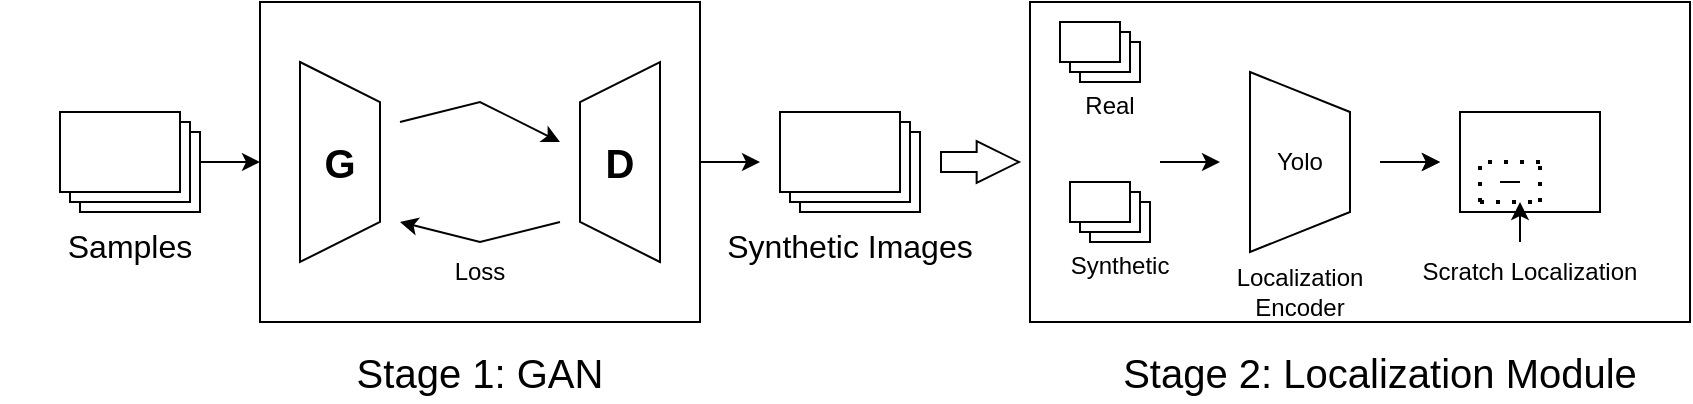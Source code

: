 <mxfile version="20.7.4" type="github">
  <diagram id="DYEwAd0FXtR8L2iEkwV9" name="Page-1">
    <mxGraphModel dx="1900" dy="549" grid="1" gridSize="10" guides="1" tooltips="1" connect="1" arrows="1" fold="1" page="1" pageScale="1" pageWidth="850" pageHeight="1100" math="0" shadow="0">
      <root>
        <mxCell id="0" />
        <mxCell id="1" parent="0" />
        <mxCell id="c-NwQK7uivU0Sarzc9AO-29" value="" style="rounded=0;whiteSpace=wrap;html=1;fontSize=16;" vertex="1" parent="1">
          <mxGeometry x="495" y="160" width="330" height="160" as="geometry" />
        </mxCell>
        <mxCell id="c-NwQK7uivU0Sarzc9AO-45" value="" style="rounded=0;whiteSpace=wrap;html=1;fontSize=12;" vertex="1" parent="1">
          <mxGeometry x="710" y="215" width="70" height="50" as="geometry" />
        </mxCell>
        <mxCell id="c-NwQK7uivU0Sarzc9AO-1" value="" style="rounded=0;whiteSpace=wrap;html=1;" vertex="1" parent="1">
          <mxGeometry x="110" y="160" width="220" height="160" as="geometry" />
        </mxCell>
        <mxCell id="c-NwQK7uivU0Sarzc9AO-2" value="" style="shape=trapezoid;perimeter=trapezoidPerimeter;whiteSpace=wrap;html=1;fixedSize=1;rotation=-90;" vertex="1" parent="1">
          <mxGeometry x="240" y="220" width="100" height="40" as="geometry" />
        </mxCell>
        <mxCell id="c-NwQK7uivU0Sarzc9AO-3" value="" style="shape=trapezoid;perimeter=trapezoidPerimeter;whiteSpace=wrap;html=1;fixedSize=1;rotation=90;" vertex="1" parent="1">
          <mxGeometry x="100" y="220" width="100" height="40" as="geometry" />
        </mxCell>
        <mxCell id="c-NwQK7uivU0Sarzc9AO-13" value="" style="endArrow=classic;html=1;rounded=0;" edge="1" parent="1">
          <mxGeometry width="50" height="50" relative="1" as="geometry">
            <mxPoint x="180" y="220" as="sourcePoint" />
            <mxPoint x="260" y="230" as="targetPoint" />
            <Array as="points">
              <mxPoint x="220" y="210" />
            </Array>
          </mxGeometry>
        </mxCell>
        <mxCell id="c-NwQK7uivU0Sarzc9AO-14" value="" style="endArrow=classic;html=1;rounded=0;startArrow=none;" edge="1" parent="1">
          <mxGeometry width="50" height="50" relative="1" as="geometry">
            <mxPoint x="260" y="270" as="sourcePoint" />
            <mxPoint x="180" y="270" as="targetPoint" />
            <Array as="points">
              <mxPoint x="220" y="280" />
            </Array>
          </mxGeometry>
        </mxCell>
        <mxCell id="c-NwQK7uivU0Sarzc9AO-17" value="Loss" style="text;html=1;strokeColor=none;fillColor=none;align=center;verticalAlign=middle;whiteSpace=wrap;rounded=0;" vertex="1" parent="1">
          <mxGeometry x="190" y="280" width="60" height="30" as="geometry" />
        </mxCell>
        <mxCell id="c-NwQK7uivU0Sarzc9AO-18" value="&lt;font style=&quot;font-size: 20px;&quot;&gt;&lt;b&gt;G&lt;/b&gt;&lt;/font&gt;" style="text;html=1;strokeColor=none;fillColor=none;align=center;verticalAlign=middle;whiteSpace=wrap;rounded=0;" vertex="1" parent="1">
          <mxGeometry x="120" y="225" width="60" height="30" as="geometry" />
        </mxCell>
        <mxCell id="c-NwQK7uivU0Sarzc9AO-19" value="&lt;span style=&quot;font-size: 20px;&quot;&gt;&lt;b&gt;D&lt;/b&gt;&lt;/span&gt;" style="text;html=1;strokeColor=none;fillColor=none;align=center;verticalAlign=middle;whiteSpace=wrap;rounded=0;" vertex="1" parent="1">
          <mxGeometry x="260" y="225" width="60" height="30" as="geometry" />
        </mxCell>
        <mxCell id="c-NwQK7uivU0Sarzc9AO-20" value="Stage 1: GAN" style="text;html=1;strokeColor=none;fillColor=none;align=center;verticalAlign=middle;whiteSpace=wrap;rounded=0;fontSize=20;" vertex="1" parent="1">
          <mxGeometry x="150" y="330" width="140" height="30" as="geometry" />
        </mxCell>
        <mxCell id="c-NwQK7uivU0Sarzc9AO-23" value="" style="verticalLabelPosition=bottom;verticalAlign=top;html=1;shape=mxgraph.basic.layered_rect;dx=10;outlineConnect=0;whiteSpace=wrap;fontSize=20;" vertex="1" parent="1">
          <mxGeometry x="370" y="215" width="70" height="50" as="geometry" />
        </mxCell>
        <mxCell id="c-NwQK7uivU0Sarzc9AO-24" value="&lt;font style=&quot;font-size: 16px;&quot;&gt;Synthetic Images&lt;/font&gt;" style="text;html=1;strokeColor=none;fillColor=none;align=center;verticalAlign=middle;whiteSpace=wrap;rounded=0;fontSize=20;" vertex="1" parent="1">
          <mxGeometry x="340" y="265" width="130" height="30" as="geometry" />
        </mxCell>
        <mxCell id="c-NwQK7uivU0Sarzc9AO-25" value="" style="endArrow=classic;html=1;rounded=0;fontSize=16;exitX=1;exitY=0.5;exitDx=0;exitDy=0;" edge="1" parent="1" source="c-NwQK7uivU0Sarzc9AO-1">
          <mxGeometry width="50" height="50" relative="1" as="geometry">
            <mxPoint x="340" y="240" as="sourcePoint" />
            <mxPoint x="360" y="240" as="targetPoint" />
          </mxGeometry>
        </mxCell>
        <mxCell id="c-NwQK7uivU0Sarzc9AO-26" value="" style="verticalLabelPosition=bottom;verticalAlign=top;html=1;shape=mxgraph.basic.layered_rect;dx=10;outlineConnect=0;whiteSpace=wrap;fontSize=20;" vertex="1" parent="1">
          <mxGeometry x="10" y="215" width="70" height="50" as="geometry" />
        </mxCell>
        <mxCell id="c-NwQK7uivU0Sarzc9AO-27" value="&lt;span style=&quot;font-size: 16px;&quot;&gt;Samples&lt;/span&gt;" style="text;html=1;strokeColor=none;fillColor=none;align=center;verticalAlign=middle;whiteSpace=wrap;rounded=0;fontSize=20;" vertex="1" parent="1">
          <mxGeometry x="-20" y="265" width="130" height="30" as="geometry" />
        </mxCell>
        <mxCell id="c-NwQK7uivU0Sarzc9AO-28" value="" style="endArrow=classic;html=1;rounded=0;fontSize=16;" edge="1" parent="1" source="c-NwQK7uivU0Sarzc9AO-26">
          <mxGeometry width="50" height="50" relative="1" as="geometry">
            <mxPoint x="90" y="240" as="sourcePoint" />
            <mxPoint x="110" y="240" as="targetPoint" />
          </mxGeometry>
        </mxCell>
        <mxCell id="c-NwQK7uivU0Sarzc9AO-30" value="" style="shape=flexArrow;endArrow=classic;html=1;rounded=0;fontSize=16;endWidth=10;endSize=6.725;" edge="1" parent="1">
          <mxGeometry width="50" height="50" relative="1" as="geometry">
            <mxPoint x="450" y="240" as="sourcePoint" />
            <mxPoint x="490" y="240" as="targetPoint" />
          </mxGeometry>
        </mxCell>
        <mxCell id="c-NwQK7uivU0Sarzc9AO-31" value="" style="verticalLabelPosition=bottom;verticalAlign=top;html=1;shape=mxgraph.basic.layered_rect;dx=10;outlineConnect=0;whiteSpace=wrap;fontSize=20;" vertex="1" parent="1">
          <mxGeometry x="510" y="170" width="40" height="30" as="geometry" />
        </mxCell>
        <mxCell id="c-NwQK7uivU0Sarzc9AO-32" value="" style="verticalLabelPosition=bottom;verticalAlign=top;html=1;shape=mxgraph.basic.layered_rect;dx=10;outlineConnect=0;whiteSpace=wrap;fontSize=20;" vertex="1" parent="1">
          <mxGeometry x="515" y="250" width="40" height="30" as="geometry" />
        </mxCell>
        <mxCell id="c-NwQK7uivU0Sarzc9AO-33" value="&lt;span style=&quot;font-size: 12px;&quot;&gt;Synthetic&lt;/span&gt;" style="text;html=1;strokeColor=none;fillColor=none;align=center;verticalAlign=middle;whiteSpace=wrap;rounded=0;fontSize=16;" vertex="1" parent="1">
          <mxGeometry x="515" y="285" width="50" height="10" as="geometry" />
        </mxCell>
        <mxCell id="c-NwQK7uivU0Sarzc9AO-34" value="&lt;span style=&quot;font-size: 12px;&quot;&gt;Real&lt;/span&gt;" style="text;html=1;strokeColor=none;fillColor=none;align=center;verticalAlign=middle;whiteSpace=wrap;rounded=0;fontSize=16;" vertex="1" parent="1">
          <mxGeometry x="520" y="205" width="30" height="10" as="geometry" />
        </mxCell>
        <mxCell id="c-NwQK7uivU0Sarzc9AO-35" value="" style="shape=image;html=1;verticalAlign=top;verticalLabelPosition=bottom;labelBackgroundColor=#ffffff;imageAspect=0;aspect=fixed;image=https://cdn4.iconfinder.com/data/icons/ionicons/512/icon-ios7-plus-empty-128.png;fontSize=12;" vertex="1" parent="1">
          <mxGeometry x="515" y="220" width="30" height="30" as="geometry" />
        </mxCell>
        <mxCell id="c-NwQK7uivU0Sarzc9AO-39" value="" style="endArrow=classic;html=1;rounded=0;fontSize=12;" edge="1" parent="1">
          <mxGeometry width="50" height="50" relative="1" as="geometry">
            <mxPoint x="560" y="240" as="sourcePoint" />
            <mxPoint x="590" y="240" as="targetPoint" />
          </mxGeometry>
        </mxCell>
        <mxCell id="c-NwQK7uivU0Sarzc9AO-40" value="" style="shape=trapezoid;perimeter=trapezoidPerimeter;whiteSpace=wrap;html=1;fixedSize=1;fontSize=12;rotation=90;" vertex="1" parent="1">
          <mxGeometry x="585" y="215" width="90" height="50" as="geometry" />
        </mxCell>
        <mxCell id="c-NwQK7uivU0Sarzc9AO-41" value="Yolo" style="text;html=1;strokeColor=none;fillColor=none;align=center;verticalAlign=middle;whiteSpace=wrap;rounded=0;fontSize=12;" vertex="1" parent="1">
          <mxGeometry x="600" y="225" width="60" height="30" as="geometry" />
        </mxCell>
        <mxCell id="c-NwQK7uivU0Sarzc9AO-43" value="" style="endArrow=classic;html=1;rounded=0;fontSize=12;" edge="1" parent="1">
          <mxGeometry width="50" height="50" relative="1" as="geometry">
            <mxPoint x="670" y="240" as="sourcePoint" />
            <mxPoint x="700" y="240" as="targetPoint" />
          </mxGeometry>
        </mxCell>
        <mxCell id="c-NwQK7uivU0Sarzc9AO-44" value="" style="endArrow=classic;html=1;rounded=0;fontSize=12;" edge="1" parent="1">
          <mxGeometry width="50" height="50" relative="1" as="geometry">
            <mxPoint x="670" y="240" as="sourcePoint" />
            <mxPoint x="700" y="240" as="targetPoint" />
            <Array as="points">
              <mxPoint x="680" y="240" />
            </Array>
          </mxGeometry>
        </mxCell>
        <mxCell id="c-NwQK7uivU0Sarzc9AO-46" value="" style="endArrow=none;dashed=1;html=1;dashPattern=1 3;strokeWidth=2;rounded=0;fontSize=12;" edge="1" parent="1">
          <mxGeometry width="50" height="50" relative="1" as="geometry">
            <mxPoint x="720" y="260" as="sourcePoint" />
            <mxPoint x="750" y="260" as="targetPoint" />
          </mxGeometry>
        </mxCell>
        <mxCell id="c-NwQK7uivU0Sarzc9AO-47" value="" style="endArrow=none;dashed=1;html=1;dashPattern=1 3;strokeWidth=2;rounded=0;fontSize=12;" edge="1" parent="1">
          <mxGeometry width="50" height="50" relative="1" as="geometry">
            <mxPoint x="720" y="260" as="sourcePoint" />
            <mxPoint x="750" y="240" as="targetPoint" />
            <Array as="points">
              <mxPoint x="720" y="240" />
            </Array>
          </mxGeometry>
        </mxCell>
        <mxCell id="c-NwQK7uivU0Sarzc9AO-48" value="" style="endArrow=none;dashed=1;html=1;dashPattern=1 3;strokeWidth=2;rounded=0;fontSize=12;" edge="1" parent="1">
          <mxGeometry width="50" height="50" relative="1" as="geometry">
            <mxPoint x="750" y="260" as="sourcePoint" />
            <mxPoint x="750" y="240" as="targetPoint" />
          </mxGeometry>
        </mxCell>
        <mxCell id="c-NwQK7uivU0Sarzc9AO-49" value="" style="endArrow=classic;html=1;rounded=0;fontSize=12;" edge="1" parent="1">
          <mxGeometry width="50" height="50" relative="1" as="geometry">
            <mxPoint x="740" y="280" as="sourcePoint" />
            <mxPoint x="740" y="260" as="targetPoint" />
            <Array as="points" />
          </mxGeometry>
        </mxCell>
        <mxCell id="c-NwQK7uivU0Sarzc9AO-50" value="Scratch Localization" style="text;html=1;strokeColor=none;fillColor=none;align=center;verticalAlign=middle;whiteSpace=wrap;rounded=0;fontSize=12;" vertex="1" parent="1">
          <mxGeometry x="690" y="280" width="110" height="30" as="geometry" />
        </mxCell>
        <mxCell id="c-NwQK7uivU0Sarzc9AO-51" value="Stage 2: Localization Module" style="text;html=1;strokeColor=none;fillColor=none;align=center;verticalAlign=middle;whiteSpace=wrap;rounded=0;fontSize=20;" vertex="1" parent="1">
          <mxGeometry x="515" y="330" width="310" height="30" as="geometry" />
        </mxCell>
        <mxCell id="c-NwQK7uivU0Sarzc9AO-52" value="Localization&lt;br&gt;Encoder" style="text;html=1;strokeColor=none;fillColor=none;align=center;verticalAlign=middle;whiteSpace=wrap;rounded=0;fontSize=12;" vertex="1" parent="1">
          <mxGeometry x="600" y="290" width="60" height="30" as="geometry" />
        </mxCell>
        <mxCell id="c-NwQK7uivU0Sarzc9AO-53" value="" style="endArrow=none;html=1;rounded=0;fontSize=12;" edge="1" parent="1">
          <mxGeometry width="50" height="50" relative="1" as="geometry">
            <mxPoint x="740" y="250" as="sourcePoint" />
            <mxPoint x="730" y="250" as="targetPoint" />
            <Array as="points">
              <mxPoint x="740" y="250" />
            </Array>
          </mxGeometry>
        </mxCell>
      </root>
    </mxGraphModel>
  </diagram>
</mxfile>
